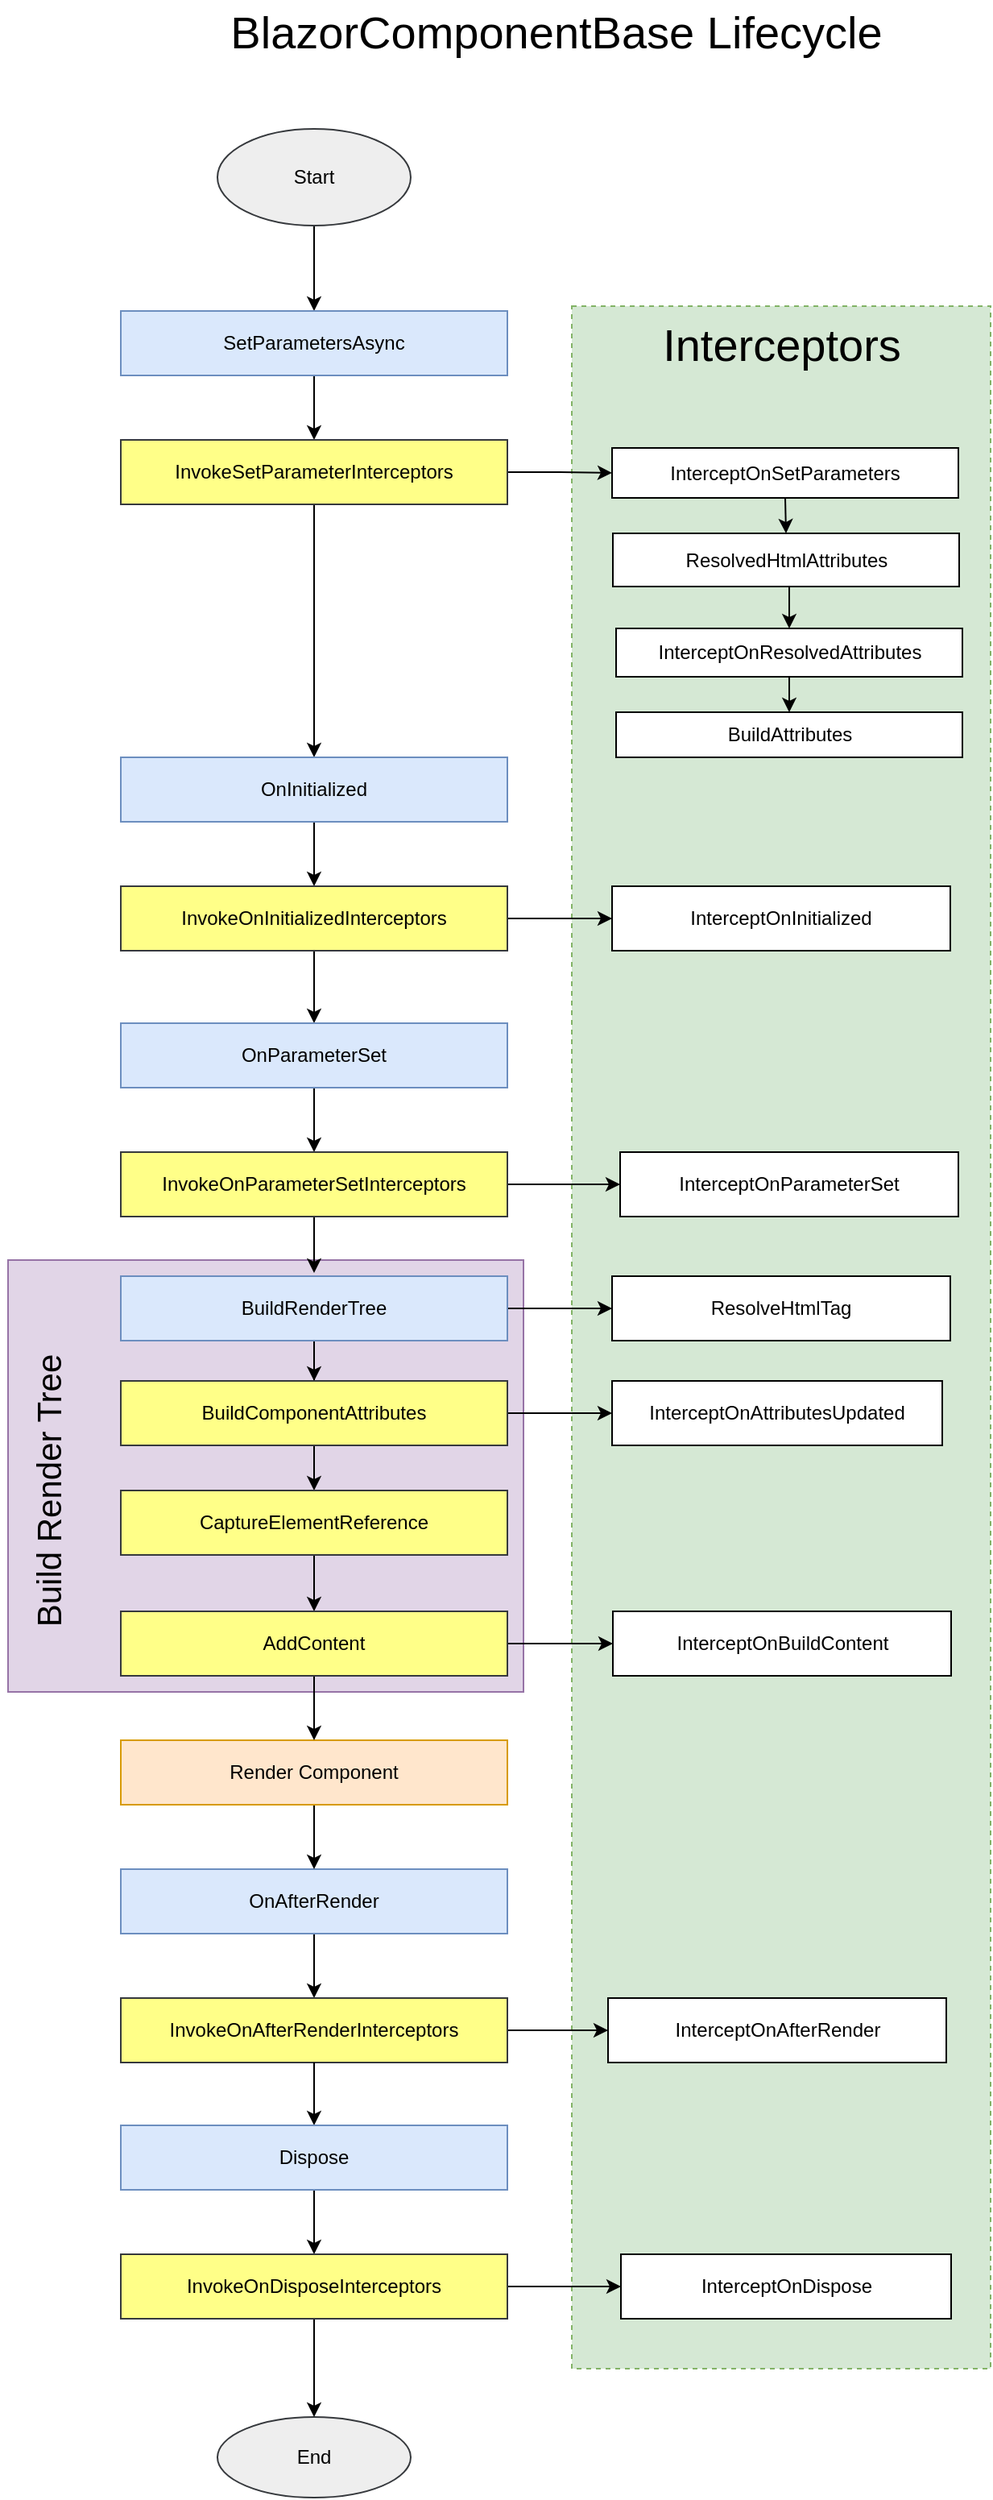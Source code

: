 <mxfile version="15.8.4" type="device"><diagram id="C5RBs43oDa-KdzZeNtuy" name="Page-1"><mxGraphModel dx="1185" dy="829" grid="1" gridSize="10" guides="1" tooltips="1" connect="1" arrows="1" fold="1" page="1" pageScale="1" pageWidth="827" pageHeight="1169" math="0" shadow="0"><root><mxCell id="WIyWlLk6GJQsqaUBKTNV-0"/><mxCell id="WIyWlLk6GJQsqaUBKTNV-1" parent="WIyWlLk6GJQsqaUBKTNV-0"/><mxCell id="Daul8VTuek0OEpYepo0k-10" value="" style="rounded=0;whiteSpace=wrap;html=1;fillColor=#e1d5e7;strokeColor=#9673a6;" vertex="1" parent="WIyWlLk6GJQsqaUBKTNV-1"><mxGeometry x="160" y="852" width="320" height="268" as="geometry"/></mxCell><mxCell id="TON0hxy3hcjrYKq86W1h-42" value="" style="rounded=0;whiteSpace=wrap;html=1;fontSize=28;dashed=1;fillColor=#d5e8d4;strokeColor=#82b366;" parent="WIyWlLk6GJQsqaUBKTNV-1" vertex="1"><mxGeometry x="510" y="260" width="260" height="1280" as="geometry"/></mxCell><mxCell id="TON0hxy3hcjrYKq86W1h-2" value="" style="edgeStyle=orthogonalEdgeStyle;rounded=0;orthogonalLoop=1;jettySize=auto;html=1;" parent="WIyWlLk6GJQsqaUBKTNV-1" source="TON0hxy3hcjrYKq86W1h-0" target="TON0hxy3hcjrYKq86W1h-1" edge="1"><mxGeometry relative="1" as="geometry"/></mxCell><mxCell id="TON0hxy3hcjrYKq86W1h-0" value="Start" style="ellipse;whiteSpace=wrap;html=1;fillColor=#eeeeee;strokeColor=#36393d;" parent="WIyWlLk6GJQsqaUBKTNV-1" vertex="1"><mxGeometry x="290" y="150" width="120" height="60" as="geometry"/></mxCell><mxCell id="TON0hxy3hcjrYKq86W1h-4" value="" style="edgeStyle=orthogonalEdgeStyle;rounded=0;orthogonalLoop=1;jettySize=auto;html=1;" parent="WIyWlLk6GJQsqaUBKTNV-1" source="TON0hxy3hcjrYKq86W1h-1" target="TON0hxy3hcjrYKq86W1h-3" edge="1"><mxGeometry relative="1" as="geometry"/></mxCell><mxCell id="TON0hxy3hcjrYKq86W1h-1" value="SetParametersAsync" style="whiteSpace=wrap;html=1;fillColor=#dae8fc;strokeColor=#6c8ebf;" parent="WIyWlLk6GJQsqaUBKTNV-1" vertex="1"><mxGeometry x="230" y="263" width="240" height="40" as="geometry"/></mxCell><mxCell id="TON0hxy3hcjrYKq86W1h-6" value="" style="edgeStyle=orthogonalEdgeStyle;rounded=0;orthogonalLoop=1;jettySize=auto;html=1;" parent="WIyWlLk6GJQsqaUBKTNV-1" source="TON0hxy3hcjrYKq86W1h-3" target="TON0hxy3hcjrYKq86W1h-5" edge="1"><mxGeometry relative="1" as="geometry"/></mxCell><mxCell id="TON0hxy3hcjrYKq86W1h-8" value="" style="edgeStyle=orthogonalEdgeStyle;rounded=0;orthogonalLoop=1;jettySize=auto;html=1;" parent="WIyWlLk6GJQsqaUBKTNV-1" source="TON0hxy3hcjrYKq86W1h-3" target="TON0hxy3hcjrYKq86W1h-7" edge="1"><mxGeometry relative="1" as="geometry"/></mxCell><mxCell id="TON0hxy3hcjrYKq86W1h-3" value="InvokeSetParameterInterceptors" style="whiteSpace=wrap;html=1;fillColor=#ffff88;strokeColor=#36393d;" parent="WIyWlLk6GJQsqaUBKTNV-1" vertex="1"><mxGeometry x="230" y="343" width="240" height="40" as="geometry"/></mxCell><mxCell id="Daul8VTuek0OEpYepo0k-7" style="edgeStyle=orthogonalEdgeStyle;rounded=0;orthogonalLoop=1;jettySize=auto;html=1;exitX=0.5;exitY=1;exitDx=0;exitDy=0;entryX=0.5;entryY=0;entryDx=0;entryDy=0;" edge="1" parent="WIyWlLk6GJQsqaUBKTNV-1" source="TON0hxy3hcjrYKq86W1h-5" target="Daul8VTuek0OEpYepo0k-2"><mxGeometry relative="1" as="geometry"/></mxCell><mxCell id="TON0hxy3hcjrYKq86W1h-5" value="InterceptOnSetParameters" style="whiteSpace=wrap;html=1;" parent="WIyWlLk6GJQsqaUBKTNV-1" vertex="1"><mxGeometry x="535" y="348" width="215" height="31" as="geometry"/></mxCell><mxCell id="TON0hxy3hcjrYKq86W1h-10" value="" style="edgeStyle=orthogonalEdgeStyle;rounded=0;orthogonalLoop=1;jettySize=auto;html=1;" parent="WIyWlLk6GJQsqaUBKTNV-1" source="TON0hxy3hcjrYKq86W1h-7" target="TON0hxy3hcjrYKq86W1h-9" edge="1"><mxGeometry relative="1" as="geometry"/></mxCell><mxCell id="TON0hxy3hcjrYKq86W1h-7" value="OnInitialized" style="whiteSpace=wrap;html=1;fillColor=#dae8fc;strokeColor=#6c8ebf;" parent="WIyWlLk6GJQsqaUBKTNV-1" vertex="1"><mxGeometry x="230" y="540" width="240" height="40" as="geometry"/></mxCell><mxCell id="TON0hxy3hcjrYKq86W1h-12" value="" style="edgeStyle=orthogonalEdgeStyle;rounded=0;orthogonalLoop=1;jettySize=auto;html=1;" parent="WIyWlLk6GJQsqaUBKTNV-1" source="TON0hxy3hcjrYKq86W1h-9" target="TON0hxy3hcjrYKq86W1h-11" edge="1"><mxGeometry relative="1" as="geometry"/></mxCell><mxCell id="TON0hxy3hcjrYKq86W1h-14" value="" style="edgeStyle=orthogonalEdgeStyle;rounded=0;orthogonalLoop=1;jettySize=auto;html=1;" parent="WIyWlLk6GJQsqaUBKTNV-1" source="TON0hxy3hcjrYKq86W1h-9" target="TON0hxy3hcjrYKq86W1h-13" edge="1"><mxGeometry relative="1" as="geometry"/></mxCell><mxCell id="TON0hxy3hcjrYKq86W1h-9" value="InvokeOnInitializedInterceptors" style="whiteSpace=wrap;html=1;fillColor=#ffff88;strokeColor=#36393d;" parent="WIyWlLk6GJQsqaUBKTNV-1" vertex="1"><mxGeometry x="230" y="620" width="240" height="40" as="geometry"/></mxCell><mxCell id="TON0hxy3hcjrYKq86W1h-11" value="InterceptOnInitialized" style="whiteSpace=wrap;html=1;" parent="WIyWlLk6GJQsqaUBKTNV-1" vertex="1"><mxGeometry x="535" y="620" width="210" height="40" as="geometry"/></mxCell><mxCell id="TON0hxy3hcjrYKq86W1h-16" value="" style="edgeStyle=orthogonalEdgeStyle;rounded=0;orthogonalLoop=1;jettySize=auto;html=1;" parent="WIyWlLk6GJQsqaUBKTNV-1" source="TON0hxy3hcjrYKq86W1h-13" target="TON0hxy3hcjrYKq86W1h-15" edge="1"><mxGeometry relative="1" as="geometry"/></mxCell><mxCell id="TON0hxy3hcjrYKq86W1h-13" value="OnParameterSet" style="whiteSpace=wrap;html=1;fillColor=#dae8fc;strokeColor=#6c8ebf;" parent="WIyWlLk6GJQsqaUBKTNV-1" vertex="1"><mxGeometry x="230" y="705" width="240" height="40" as="geometry"/></mxCell><mxCell id="TON0hxy3hcjrYKq86W1h-18" value="" style="edgeStyle=orthogonalEdgeStyle;rounded=0;orthogonalLoop=1;jettySize=auto;html=1;" parent="WIyWlLk6GJQsqaUBKTNV-1" source="TON0hxy3hcjrYKq86W1h-15" target="TON0hxy3hcjrYKq86W1h-17" edge="1"><mxGeometry relative="1" as="geometry"/></mxCell><mxCell id="TON0hxy3hcjrYKq86W1h-20" value="" style="edgeStyle=orthogonalEdgeStyle;rounded=0;orthogonalLoop=1;jettySize=auto;html=1;" parent="WIyWlLk6GJQsqaUBKTNV-1" source="TON0hxy3hcjrYKq86W1h-15" edge="1"><mxGeometry relative="1" as="geometry"><mxPoint x="350" y="860" as="targetPoint"/></mxGeometry></mxCell><mxCell id="TON0hxy3hcjrYKq86W1h-15" value="InvokeOnParameterSetInterceptors" style="whiteSpace=wrap;html=1;fillColor=#ffff88;strokeColor=#36393d;" parent="WIyWlLk6GJQsqaUBKTNV-1" vertex="1"><mxGeometry x="230" y="785" width="240" height="40" as="geometry"/></mxCell><mxCell id="TON0hxy3hcjrYKq86W1h-17" value="InterceptOnParameterSet" style="whiteSpace=wrap;html=1;" parent="WIyWlLk6GJQsqaUBKTNV-1" vertex="1"><mxGeometry x="540" y="785" width="210" height="40" as="geometry"/></mxCell><mxCell id="TON0hxy3hcjrYKq86W1h-24" value="" style="edgeStyle=orthogonalEdgeStyle;rounded=0;orthogonalLoop=1;jettySize=auto;html=1;" parent="WIyWlLk6GJQsqaUBKTNV-1" source="TON0hxy3hcjrYKq86W1h-19" target="TON0hxy3hcjrYKq86W1h-23" edge="1"><mxGeometry relative="1" as="geometry"/></mxCell><mxCell id="TON0hxy3hcjrYKq86W1h-28" value="" style="edgeStyle=orthogonalEdgeStyle;rounded=0;orthogonalLoop=1;jettySize=auto;html=1;" parent="WIyWlLk6GJQsqaUBKTNV-1" source="TON0hxy3hcjrYKq86W1h-19" target="TON0hxy3hcjrYKq86W1h-27" edge="1"><mxGeometry relative="1" as="geometry"/></mxCell><mxCell id="TON0hxy3hcjrYKq86W1h-59" value="" style="edgeStyle=orthogonalEdgeStyle;rounded=0;orthogonalLoop=1;jettySize=auto;html=1;fontSize=28;" parent="WIyWlLk6GJQsqaUBKTNV-1" source="TON0hxy3hcjrYKq86W1h-19" target="TON0hxy3hcjrYKq86W1h-58" edge="1"><mxGeometry relative="1" as="geometry"/></mxCell><mxCell id="TON0hxy3hcjrYKq86W1h-19" value="BuildRenderTree" style="whiteSpace=wrap;html=1;fillColor=#dae8fc;strokeColor=#6c8ebf;" parent="WIyWlLk6GJQsqaUBKTNV-1" vertex="1"><mxGeometry x="230" y="862" width="240" height="40" as="geometry"/></mxCell><mxCell id="TON0hxy3hcjrYKq86W1h-26" value="" style="edgeStyle=orthogonalEdgeStyle;rounded=0;orthogonalLoop=1;jettySize=auto;html=1;exitX=1;exitY=0.5;exitDx=0;exitDy=0;" parent="WIyWlLk6GJQsqaUBKTNV-1" source="Daul8VTuek0OEpYepo0k-8" target="TON0hxy3hcjrYKq86W1h-25" edge="1"><mxGeometry relative="1" as="geometry"/></mxCell><mxCell id="TON0hxy3hcjrYKq86W1h-30" value="" style="edgeStyle=orthogonalEdgeStyle;rounded=0;orthogonalLoop=1;jettySize=auto;html=1;entryX=0.5;entryY=0;entryDx=0;entryDy=0;" parent="WIyWlLk6GJQsqaUBKTNV-1" source="TON0hxy3hcjrYKq86W1h-23" target="Daul8VTuek0OEpYepo0k-8" edge="1"><mxGeometry relative="1" as="geometry"/></mxCell><mxCell id="TON0hxy3hcjrYKq86W1h-23" value="CaptureElementReference" style="whiteSpace=wrap;html=1;fillColor=#ffff88;strokeColor=#36393d;" parent="WIyWlLk6GJQsqaUBKTNV-1" vertex="1"><mxGeometry x="230" y="995" width="240" height="40" as="geometry"/></mxCell><mxCell id="TON0hxy3hcjrYKq86W1h-25" value="InterceptOnBuildContent" style="whiteSpace=wrap;html=1;" parent="WIyWlLk6GJQsqaUBKTNV-1" vertex="1"><mxGeometry x="535.5" y="1070" width="210" height="40" as="geometry"/></mxCell><mxCell id="TON0hxy3hcjrYKq86W1h-27" value="ResolveHtmlTag" style="whiteSpace=wrap;html=1;" parent="WIyWlLk6GJQsqaUBKTNV-1" vertex="1"><mxGeometry x="535" y="862" width="210" height="40" as="geometry"/></mxCell><mxCell id="TON0hxy3hcjrYKq86W1h-32" value="" style="edgeStyle=orthogonalEdgeStyle;rounded=0;orthogonalLoop=1;jettySize=auto;html=1;" parent="WIyWlLk6GJQsqaUBKTNV-1" source="TON0hxy3hcjrYKq86W1h-29" target="TON0hxy3hcjrYKq86W1h-31" edge="1"><mxGeometry relative="1" as="geometry"/></mxCell><mxCell id="TON0hxy3hcjrYKq86W1h-29" value="OnAfterRender" style="whiteSpace=wrap;html=1;fillColor=#dae8fc;strokeColor=#6c8ebf;" parent="WIyWlLk6GJQsqaUBKTNV-1" vertex="1"><mxGeometry x="230" y="1230" width="240" height="40" as="geometry"/></mxCell><mxCell id="TON0hxy3hcjrYKq86W1h-34" value="" style="edgeStyle=orthogonalEdgeStyle;rounded=0;orthogonalLoop=1;jettySize=auto;html=1;" parent="WIyWlLk6GJQsqaUBKTNV-1" source="TON0hxy3hcjrYKq86W1h-31" target="TON0hxy3hcjrYKq86W1h-33" edge="1"><mxGeometry relative="1" as="geometry"/></mxCell><mxCell id="TON0hxy3hcjrYKq86W1h-31" value="InvokeOnAfterRenderInterceptors" style="whiteSpace=wrap;html=1;fillColor=#ffff88;strokeColor=#36393d;" parent="WIyWlLk6GJQsqaUBKTNV-1" vertex="1"><mxGeometry x="230" y="1310" width="240" height="40" as="geometry"/></mxCell><mxCell id="TON0hxy3hcjrYKq86W1h-33" value="InterceptOnAfterRender" style="whiteSpace=wrap;html=1;" parent="WIyWlLk6GJQsqaUBKTNV-1" vertex="1"><mxGeometry x="532.5" y="1310" width="210" height="40" as="geometry"/></mxCell><mxCell id="TON0hxy3hcjrYKq86W1h-41" value="BlazorComponentBase Lifecycle" style="text;html=1;resizable=0;autosize=1;align=center;verticalAlign=middle;points=[];fillColor=none;strokeColor=none;rounded=0;fontSize=28;" parent="WIyWlLk6GJQsqaUBKTNV-1" vertex="1"><mxGeometry x="290" y="70" width="420" height="40" as="geometry"/></mxCell><mxCell id="TON0hxy3hcjrYKq86W1h-43" value="Interceptors" style="text;html=1;resizable=0;autosize=1;align=center;verticalAlign=middle;points=[];fillColor=none;strokeColor=none;rounded=0;dashed=1;fontSize=28;" parent="WIyWlLk6GJQsqaUBKTNV-1" vertex="1"><mxGeometry x="560" y="264" width="160" height="40" as="geometry"/></mxCell><mxCell id="TON0hxy3hcjrYKq86W1h-37" value="End" style="ellipse;whiteSpace=wrap;html=1;fillColor=#eeeeee;strokeColor=#36393d;" parent="WIyWlLk6GJQsqaUBKTNV-1" vertex="1"><mxGeometry x="290" y="1570" width="120" height="50" as="geometry"/></mxCell><mxCell id="TON0hxy3hcjrYKq86W1h-45" value="" style="endArrow=classic;html=1;rounded=0;fontSize=28;exitX=0.5;exitY=1;exitDx=0;exitDy=0;" parent="WIyWlLk6GJQsqaUBKTNV-1" source="TON0hxy3hcjrYKq86W1h-31" target="TON0hxy3hcjrYKq86W1h-48" edge="1"><mxGeometry width="50" height="50" relative="1" as="geometry"><mxPoint x="300" y="1400" as="sourcePoint"/><mxPoint x="350" y="1350" as="targetPoint"/></mxGeometry></mxCell><mxCell id="TON0hxy3hcjrYKq86W1h-49" value="" style="edgeStyle=orthogonalEdgeStyle;rounded=0;orthogonalLoop=1;jettySize=auto;html=1;fontSize=28;" parent="WIyWlLk6GJQsqaUBKTNV-1" source="TON0hxy3hcjrYKq86W1h-46" target="TON0hxy3hcjrYKq86W1h-29" edge="1"><mxGeometry relative="1" as="geometry"/></mxCell><mxCell id="TON0hxy3hcjrYKq86W1h-46" value="Render Component" style="whiteSpace=wrap;html=1;fillColor=#ffe6cc;strokeColor=#d79b00;" parent="WIyWlLk6GJQsqaUBKTNV-1" vertex="1"><mxGeometry x="230" y="1150" width="240" height="40" as="geometry"/></mxCell><mxCell id="TON0hxy3hcjrYKq86W1h-51" value="" style="edgeStyle=orthogonalEdgeStyle;rounded=0;orthogonalLoop=1;jettySize=auto;html=1;fontSize=28;exitX=1;exitY=0.5;exitDx=0;exitDy=0;" parent="WIyWlLk6GJQsqaUBKTNV-1" source="TON0hxy3hcjrYKq86W1h-55" target="TON0hxy3hcjrYKq86W1h-50" edge="1"><mxGeometry relative="1" as="geometry"/></mxCell><mxCell id="TON0hxy3hcjrYKq86W1h-56" value="" style="edgeStyle=orthogonalEdgeStyle;rounded=0;orthogonalLoop=1;jettySize=auto;html=1;fontSize=28;" parent="WIyWlLk6GJQsqaUBKTNV-1" source="TON0hxy3hcjrYKq86W1h-48" target="TON0hxy3hcjrYKq86W1h-55" edge="1"><mxGeometry relative="1" as="geometry"/></mxCell><mxCell id="TON0hxy3hcjrYKq86W1h-48" value="Dispose" style="whiteSpace=wrap;html=1;fillColor=#dae8fc;strokeColor=#6c8ebf;" parent="WIyWlLk6GJQsqaUBKTNV-1" vertex="1"><mxGeometry x="230" y="1389" width="240" height="40" as="geometry"/></mxCell><mxCell id="TON0hxy3hcjrYKq86W1h-50" value="InterceptOnDispose" style="whiteSpace=wrap;html=1;" parent="WIyWlLk6GJQsqaUBKTNV-1" vertex="1"><mxGeometry x="540.5" y="1469" width="205" height="40" as="geometry"/></mxCell><mxCell id="Daul8VTuek0OEpYepo0k-12" style="edgeStyle=orthogonalEdgeStyle;rounded=0;orthogonalLoop=1;jettySize=auto;html=1;exitX=0.5;exitY=1;exitDx=0;exitDy=0;entryX=0.5;entryY=0;entryDx=0;entryDy=0;fontSize=21;" edge="1" parent="WIyWlLk6GJQsqaUBKTNV-1" source="TON0hxy3hcjrYKq86W1h-55" target="TON0hxy3hcjrYKq86W1h-37"><mxGeometry relative="1" as="geometry"/></mxCell><mxCell id="TON0hxy3hcjrYKq86W1h-55" value="InvokeOnDisposeInterceptors" style="whiteSpace=wrap;html=1;fillColor=#ffff88;strokeColor=#36393d;" parent="WIyWlLk6GJQsqaUBKTNV-1" vertex="1"><mxGeometry x="230" y="1469" width="240" height="40" as="geometry"/></mxCell><mxCell id="TON0hxy3hcjrYKq86W1h-61" value="" style="edgeStyle=orthogonalEdgeStyle;rounded=0;orthogonalLoop=1;jettySize=auto;html=1;fontSize=28;" parent="WIyWlLk6GJQsqaUBKTNV-1" source="TON0hxy3hcjrYKq86W1h-58" target="TON0hxy3hcjrYKq86W1h-60" edge="1"><mxGeometry relative="1" as="geometry"/></mxCell><mxCell id="TON0hxy3hcjrYKq86W1h-58" value="BuildComponentAttributes" style="whiteSpace=wrap;html=1;fillColor=#ffff88;strokeColor=#36393d;" parent="WIyWlLk6GJQsqaUBKTNV-1" vertex="1"><mxGeometry x="230" y="927" width="240" height="40" as="geometry"/></mxCell><mxCell id="TON0hxy3hcjrYKq86W1h-60" value="InterceptOnAttributesUpdated" style="whiteSpace=wrap;html=1;" parent="WIyWlLk6GJQsqaUBKTNV-1" vertex="1"><mxGeometry x="535" y="927" width="205" height="40" as="geometry"/></mxCell><mxCell id="Daul8VTuek0OEpYepo0k-4" style="edgeStyle=orthogonalEdgeStyle;rounded=0;orthogonalLoop=1;jettySize=auto;html=1;exitX=0.5;exitY=1;exitDx=0;exitDy=0;entryX=0.5;entryY=0;entryDx=0;entryDy=0;" edge="1" parent="WIyWlLk6GJQsqaUBKTNV-1" source="Daul8VTuek0OEpYepo0k-2" target="Daul8VTuek0OEpYepo0k-3"><mxGeometry relative="1" as="geometry"/></mxCell><mxCell id="Daul8VTuek0OEpYepo0k-2" value="ResolvedHtmlAttributes" style="whiteSpace=wrap;html=1;" vertex="1" parent="WIyWlLk6GJQsqaUBKTNV-1"><mxGeometry x="535.5" y="401" width="215" height="33" as="geometry"/></mxCell><mxCell id="Daul8VTuek0OEpYepo0k-6" style="edgeStyle=orthogonalEdgeStyle;rounded=0;orthogonalLoop=1;jettySize=auto;html=1;exitX=0.5;exitY=1;exitDx=0;exitDy=0;entryX=0.5;entryY=0;entryDx=0;entryDy=0;" edge="1" parent="WIyWlLk6GJQsqaUBKTNV-1" source="Daul8VTuek0OEpYepo0k-3" target="Daul8VTuek0OEpYepo0k-5"><mxGeometry relative="1" as="geometry"/></mxCell><mxCell id="Daul8VTuek0OEpYepo0k-3" value="InterceptOnResolvedAttributes" style="whiteSpace=wrap;html=1;" vertex="1" parent="WIyWlLk6GJQsqaUBKTNV-1"><mxGeometry x="537.5" y="460" width="215" height="30" as="geometry"/></mxCell><mxCell id="Daul8VTuek0OEpYepo0k-5" value="BuildAttributes" style="whiteSpace=wrap;html=1;" vertex="1" parent="WIyWlLk6GJQsqaUBKTNV-1"><mxGeometry x="537.5" y="512" width="215" height="28" as="geometry"/></mxCell><mxCell id="Daul8VTuek0OEpYepo0k-9" style="edgeStyle=orthogonalEdgeStyle;rounded=0;orthogonalLoop=1;jettySize=auto;html=1;" edge="1" parent="WIyWlLk6GJQsqaUBKTNV-1" source="Daul8VTuek0OEpYepo0k-8" target="TON0hxy3hcjrYKq86W1h-46"><mxGeometry relative="1" as="geometry"><mxPoint x="350" y="1160" as="targetPoint"/></mxGeometry></mxCell><mxCell id="Daul8VTuek0OEpYepo0k-8" value="AddContent" style="whiteSpace=wrap;html=1;fillColor=#ffff88;strokeColor=#36393d;" vertex="1" parent="WIyWlLk6GJQsqaUBKTNV-1"><mxGeometry x="230" y="1070" width="240" height="40" as="geometry"/></mxCell><mxCell id="Daul8VTuek0OEpYepo0k-11" value="Build Render Tree" style="text;html=1;strokeColor=none;fillColor=none;align=center;verticalAlign=middle;whiteSpace=wrap;rounded=0;direction=west;rotation=-90;fontSize=21;" vertex="1" parent="WIyWlLk6GJQsqaUBKTNV-1"><mxGeometry x="85" y="965" width="200" height="60" as="geometry"/></mxCell></root></mxGraphModel></diagram></mxfile>